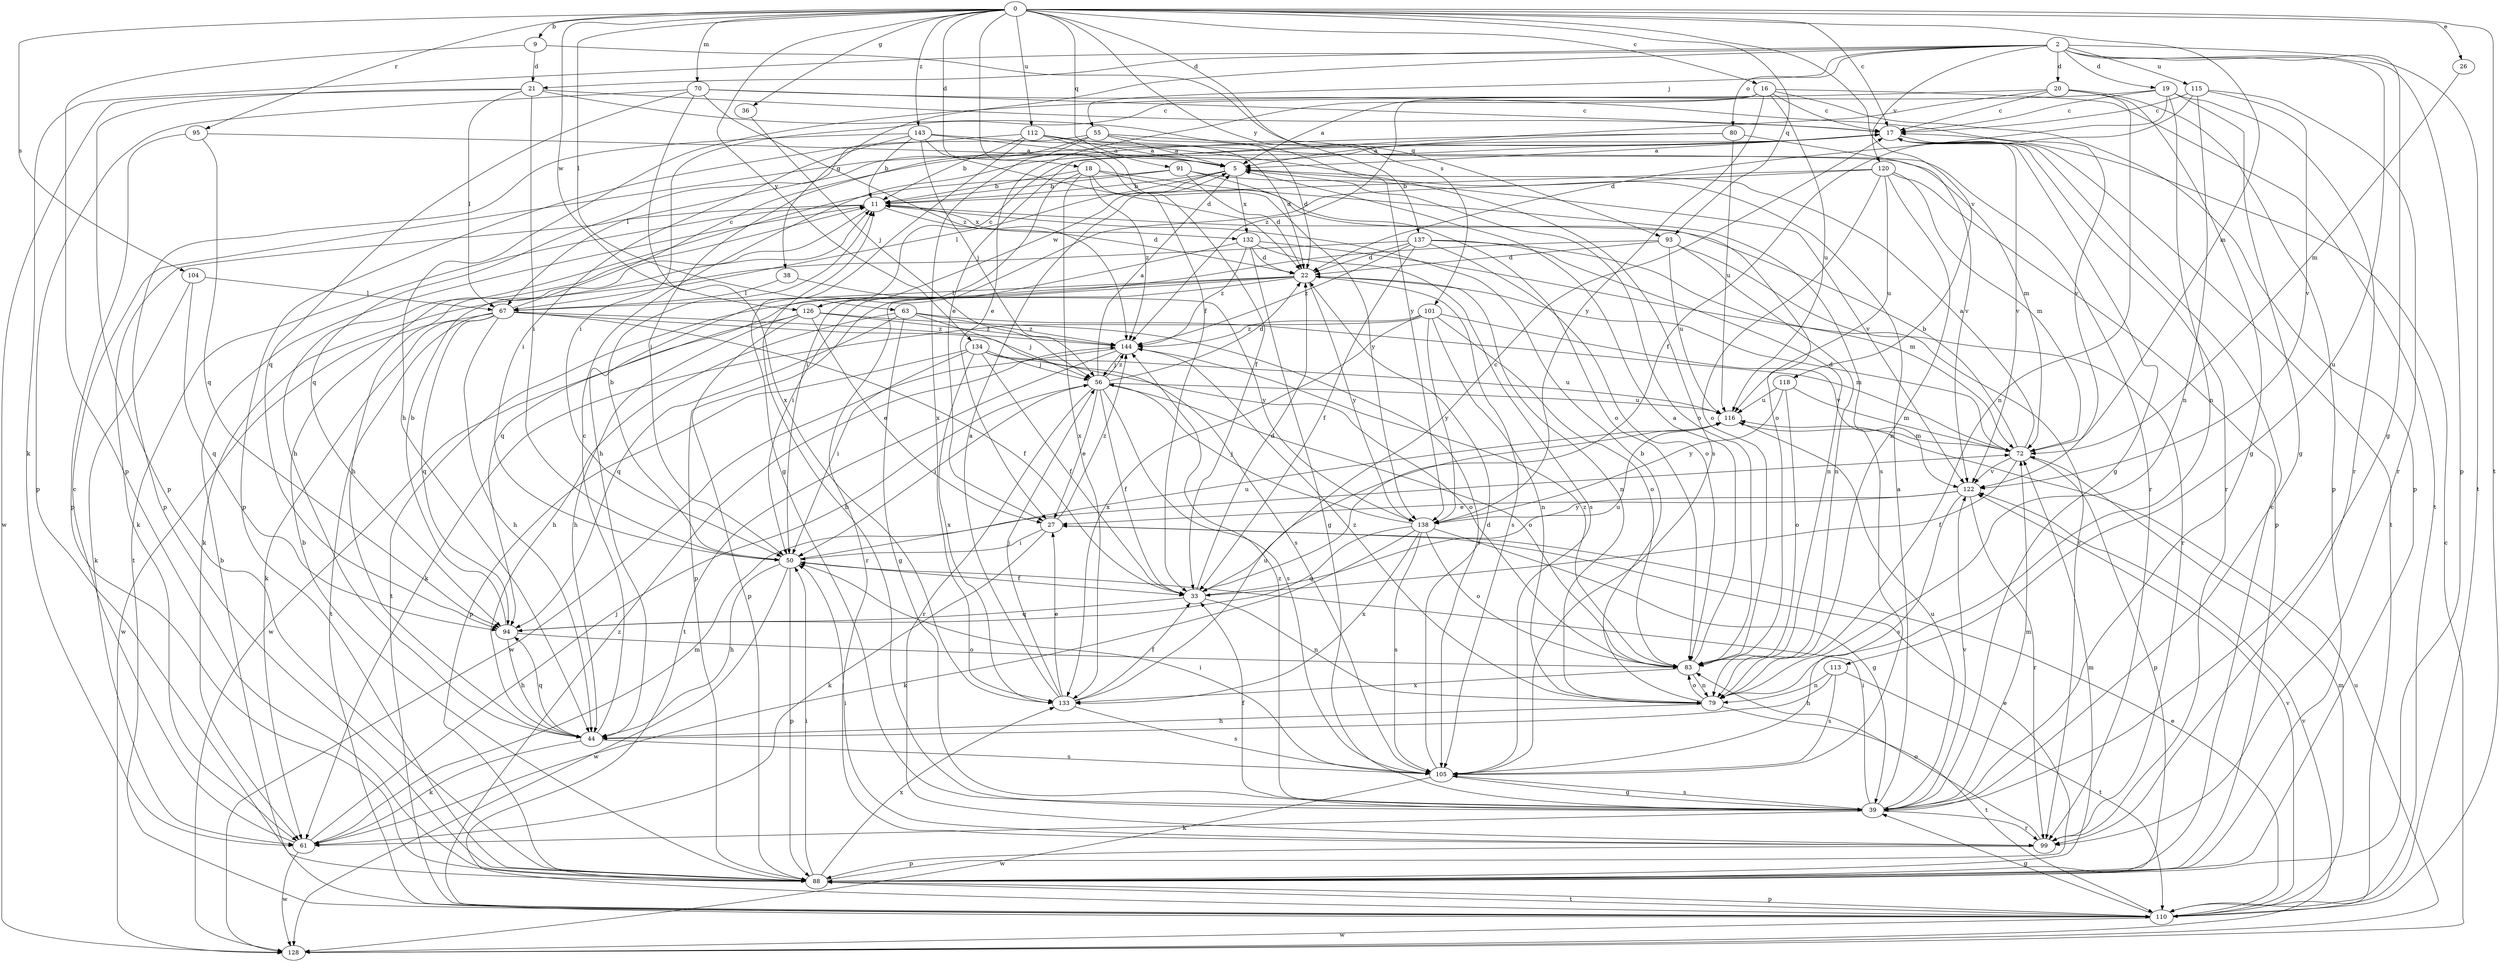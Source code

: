 strict digraph  {
0;
2;
5;
9;
11;
16;
17;
18;
19;
20;
21;
22;
26;
27;
33;
36;
38;
39;
44;
50;
55;
56;
61;
63;
67;
70;
72;
79;
80;
83;
88;
91;
93;
94;
95;
99;
101;
104;
105;
110;
112;
113;
115;
116;
118;
120;
122;
126;
128;
132;
133;
134;
137;
138;
143;
144;
0 -> 9  [label=b];
0 -> 16  [label=c];
0 -> 17  [label=c];
0 -> 18  [label=d];
0 -> 26  [label=e];
0 -> 33  [label=f];
0 -> 36  [label=g];
0 -> 63  [label=l];
0 -> 70  [label=m];
0 -> 72  [label=m];
0 -> 91  [label=q];
0 -> 93  [label=q];
0 -> 95  [label=r];
0 -> 101  [label=s];
0 -> 104  [label=s];
0 -> 110  [label=t];
0 -> 112  [label=u];
0 -> 118  [label=v];
0 -> 126  [label=w];
0 -> 134  [label=y];
0 -> 137  [label=y];
0 -> 143  [label=z];
2 -> 19  [label=d];
2 -> 20  [label=d];
2 -> 21  [label=d];
2 -> 38  [label=g];
2 -> 39  [label=g];
2 -> 55  [label=j];
2 -> 61  [label=k];
2 -> 80  [label=o];
2 -> 88  [label=p];
2 -> 110  [label=t];
2 -> 113  [label=u];
2 -> 115  [label=u];
2 -> 120  [label=v];
5 -> 11  [label=b];
5 -> 67  [label=l];
5 -> 83  [label=o];
5 -> 126  [label=w];
5 -> 132  [label=x];
9 -> 21  [label=d];
9 -> 88  [label=p];
9 -> 93  [label=q];
11 -> 22  [label=d];
11 -> 44  [label=h];
11 -> 61  [label=k];
11 -> 110  [label=t];
11 -> 132  [label=x];
16 -> 5  [label=a];
16 -> 17  [label=c];
16 -> 27  [label=e];
16 -> 88  [label=p];
16 -> 110  [label=t];
16 -> 116  [label=u];
16 -> 138  [label=y];
16 -> 144  [label=z];
17 -> 5  [label=a];
17 -> 39  [label=g];
17 -> 99  [label=r];
17 -> 110  [label=t];
17 -> 122  [label=v];
18 -> 11  [label=b];
18 -> 50  [label=i];
18 -> 83  [label=o];
18 -> 105  [label=s];
18 -> 133  [label=x];
18 -> 138  [label=y];
18 -> 144  [label=z];
19 -> 17  [label=c];
19 -> 22  [label=d];
19 -> 39  [label=g];
19 -> 44  [label=h];
19 -> 79  [label=n];
19 -> 99  [label=r];
20 -> 17  [label=c];
20 -> 27  [label=e];
20 -> 39  [label=g];
20 -> 50  [label=i];
20 -> 79  [label=n];
20 -> 88  [label=p];
21 -> 17  [label=c];
21 -> 50  [label=i];
21 -> 67  [label=l];
21 -> 88  [label=p];
21 -> 128  [label=w];
21 -> 138  [label=y];
22 -> 67  [label=l];
22 -> 79  [label=n];
22 -> 88  [label=p];
22 -> 99  [label=r];
22 -> 105  [label=s];
22 -> 110  [label=t];
22 -> 138  [label=y];
26 -> 72  [label=m];
27 -> 50  [label=i];
27 -> 61  [label=k];
27 -> 144  [label=z];
33 -> 17  [label=c];
33 -> 22  [label=d];
33 -> 79  [label=n];
33 -> 94  [label=q];
33 -> 116  [label=u];
36 -> 56  [label=j];
38 -> 67  [label=l];
38 -> 138  [label=y];
39 -> 5  [label=a];
39 -> 11  [label=b];
39 -> 33  [label=f];
39 -> 50  [label=i];
39 -> 61  [label=k];
39 -> 72  [label=m];
39 -> 99  [label=r];
39 -> 105  [label=s];
39 -> 116  [label=u];
39 -> 122  [label=v];
39 -> 144  [label=z];
44 -> 17  [label=c];
44 -> 61  [label=k];
44 -> 94  [label=q];
44 -> 105  [label=s];
50 -> 11  [label=b];
50 -> 33  [label=f];
50 -> 44  [label=h];
50 -> 88  [label=p];
50 -> 116  [label=u];
50 -> 128  [label=w];
55 -> 5  [label=a];
55 -> 22  [label=d];
55 -> 67  [label=l];
55 -> 94  [label=q];
55 -> 99  [label=r];
55 -> 133  [label=x];
56 -> 5  [label=a];
56 -> 22  [label=d];
56 -> 27  [label=e];
56 -> 33  [label=f];
56 -> 50  [label=i];
56 -> 83  [label=o];
56 -> 99  [label=r];
56 -> 105  [label=s];
56 -> 116  [label=u];
56 -> 144  [label=z];
61 -> 17  [label=c];
61 -> 56  [label=j];
61 -> 72  [label=m];
61 -> 128  [label=w];
63 -> 39  [label=g];
63 -> 44  [label=h];
63 -> 56  [label=j];
63 -> 72  [label=m];
63 -> 94  [label=q];
63 -> 144  [label=z];
67 -> 17  [label=c];
67 -> 33  [label=f];
67 -> 44  [label=h];
67 -> 61  [label=k];
67 -> 94  [label=q];
67 -> 105  [label=s];
67 -> 110  [label=t];
67 -> 128  [label=w];
67 -> 144  [label=z];
70 -> 17  [label=c];
70 -> 88  [label=p];
70 -> 94  [label=q];
70 -> 122  [label=v];
70 -> 133  [label=x];
70 -> 144  [label=z];
72 -> 5  [label=a];
72 -> 11  [label=b];
72 -> 22  [label=d];
72 -> 33  [label=f];
72 -> 88  [label=p];
72 -> 122  [label=v];
79 -> 11  [label=b];
79 -> 44  [label=h];
79 -> 83  [label=o];
79 -> 110  [label=t];
79 -> 144  [label=z];
80 -> 5  [label=a];
80 -> 50  [label=i];
80 -> 116  [label=u];
80 -> 122  [label=v];
83 -> 5  [label=a];
83 -> 79  [label=n];
83 -> 133  [label=x];
83 -> 144  [label=z];
88 -> 11  [label=b];
88 -> 17  [label=c];
88 -> 27  [label=e];
88 -> 50  [label=i];
88 -> 72  [label=m];
88 -> 110  [label=t];
88 -> 133  [label=x];
91 -> 11  [label=b];
91 -> 22  [label=d];
91 -> 44  [label=h];
91 -> 83  [label=o];
91 -> 122  [label=v];
93 -> 22  [label=d];
93 -> 79  [label=n];
93 -> 94  [label=q];
93 -> 99  [label=r];
93 -> 116  [label=u];
94 -> 11  [label=b];
94 -> 44  [label=h];
94 -> 83  [label=o];
95 -> 5  [label=a];
95 -> 88  [label=p];
95 -> 94  [label=q];
99 -> 50  [label=i];
99 -> 83  [label=o];
99 -> 88  [label=p];
101 -> 61  [label=k];
101 -> 79  [label=n];
101 -> 83  [label=o];
101 -> 122  [label=v];
101 -> 133  [label=x];
101 -> 138  [label=y];
101 -> 144  [label=z];
104 -> 61  [label=k];
104 -> 67  [label=l];
104 -> 94  [label=q];
105 -> 22  [label=d];
105 -> 39  [label=g];
105 -> 50  [label=i];
105 -> 128  [label=w];
110 -> 11  [label=b];
110 -> 27  [label=e];
110 -> 39  [label=g];
110 -> 72  [label=m];
110 -> 88  [label=p];
110 -> 122  [label=v];
110 -> 128  [label=w];
110 -> 144  [label=z];
112 -> 5  [label=a];
112 -> 11  [label=b];
112 -> 22  [label=d];
112 -> 33  [label=f];
112 -> 39  [label=g];
112 -> 72  [label=m];
112 -> 88  [label=p];
113 -> 44  [label=h];
113 -> 79  [label=n];
113 -> 105  [label=s];
113 -> 110  [label=t];
115 -> 17  [label=c];
115 -> 33  [label=f];
115 -> 79  [label=n];
115 -> 99  [label=r];
115 -> 122  [label=v];
116 -> 72  [label=m];
118 -> 72  [label=m];
118 -> 83  [label=o];
118 -> 116  [label=u];
118 -> 138  [label=y];
120 -> 11  [label=b];
120 -> 44  [label=h];
120 -> 72  [label=m];
120 -> 79  [label=n];
120 -> 83  [label=o];
120 -> 88  [label=p];
120 -> 116  [label=u];
122 -> 27  [label=e];
122 -> 99  [label=r];
122 -> 105  [label=s];
122 -> 138  [label=y];
126 -> 17  [label=c];
126 -> 27  [label=e];
126 -> 44  [label=h];
126 -> 88  [label=p];
126 -> 105  [label=s];
126 -> 128  [label=w];
126 -> 144  [label=z];
128 -> 17  [label=c];
128 -> 116  [label=u];
128 -> 122  [label=v];
132 -> 22  [label=d];
132 -> 39  [label=g];
132 -> 50  [label=i];
132 -> 99  [label=r];
132 -> 105  [label=s];
132 -> 144  [label=z];
133 -> 5  [label=a];
133 -> 27  [label=e];
133 -> 33  [label=f];
133 -> 56  [label=j];
133 -> 105  [label=s];
133 -> 116  [label=u];
134 -> 33  [label=f];
134 -> 50  [label=i];
134 -> 56  [label=j];
134 -> 83  [label=o];
134 -> 88  [label=p];
134 -> 116  [label=u];
134 -> 133  [label=x];
137 -> 22  [label=d];
137 -> 33  [label=f];
137 -> 61  [label=k];
137 -> 72  [label=m];
137 -> 79  [label=n];
137 -> 83  [label=o];
137 -> 144  [label=z];
138 -> 39  [label=g];
138 -> 56  [label=j];
138 -> 61  [label=k];
138 -> 83  [label=o];
138 -> 94  [label=q];
138 -> 105  [label=s];
138 -> 133  [label=x];
143 -> 5  [label=a];
143 -> 11  [label=b];
143 -> 22  [label=d];
143 -> 50  [label=i];
143 -> 56  [label=j];
143 -> 88  [label=p];
143 -> 105  [label=s];
144 -> 56  [label=j];
144 -> 110  [label=t];
144 -> 128  [label=w];
}
